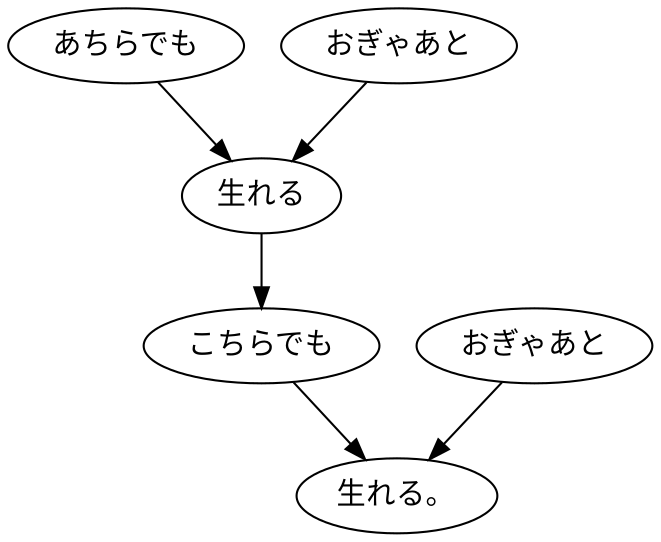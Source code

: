 digraph graph3732 {
	node0 [label="あちらでも"];
	node1 [label="おぎゃあと"];
	node2 [label="生れる"];
	node3 [label="こちらでも"];
	node4 [label="おぎゃあと"];
	node5 [label="生れる。"];
	node0 -> node2;
	node1 -> node2;
	node2 -> node3;
	node3 -> node5;
	node4 -> node5;
}
